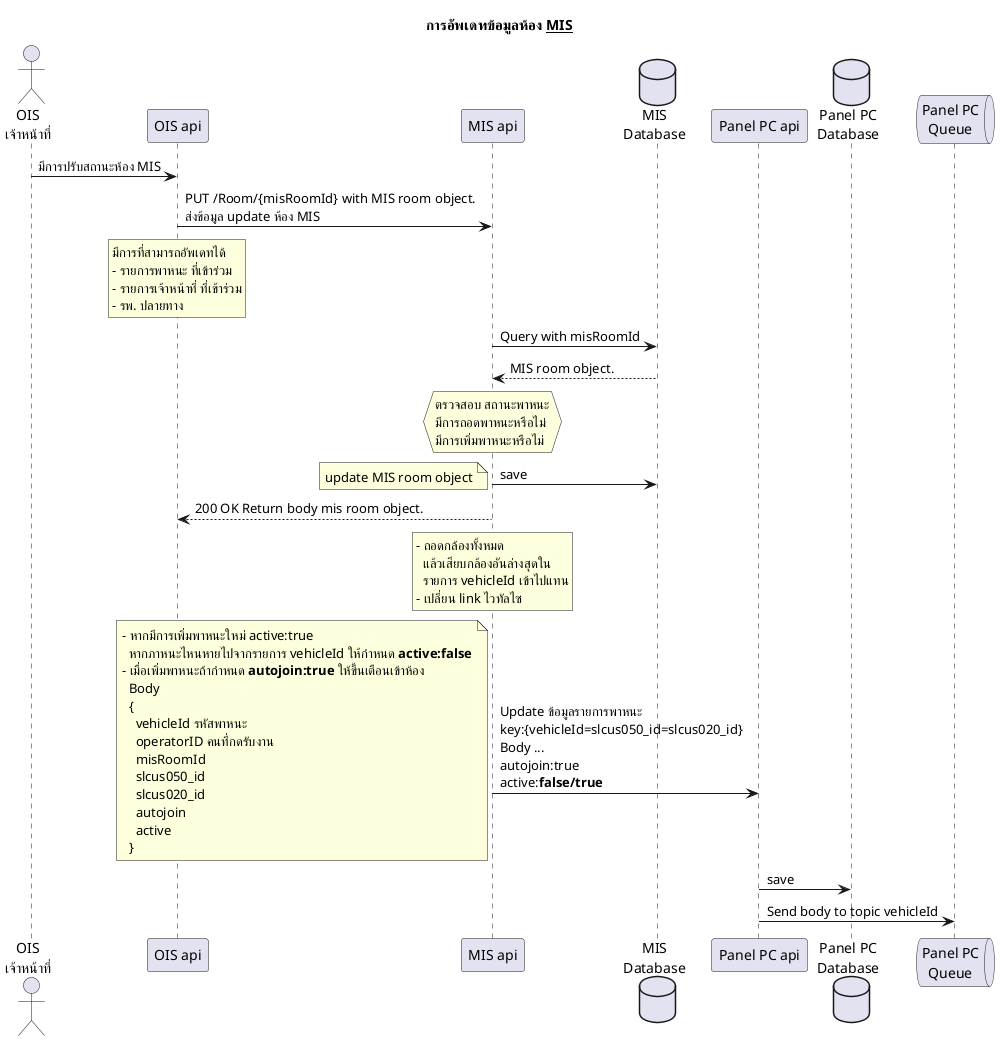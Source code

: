 @startuml
Title การอัพเดทข้อมูลห้อง __MIS__
  actor "OIS\nเจ้าหน้าที่" as OIS
  OIS -> "OIS api": มีการปรับสถานะห้อง MIS

  "OIS api"-> "MIS api": PUT /Room/{misRoomId} with MIS room object.\nส่งข้อมูล update ห้อง MIS
  rnote over "OIS api"
    มีการที่สามารถอัพเดทได้
    - รายการพาหนะ ที่เข้าร่วม
    - รายการเจ้าหน้าที่ ที่เข้าร่วม
    - รพ. ปลายทาง
  endnote
  database "MIS\nDatabase" as misdb
  "MIS api" -> misdb: Query with misRoomId
  "MIS api" <-- misdb: MIS room object.

  hnote over "MIS api"
    ตรวจสอบ สถานะพาหนะ
    มีการถอดพาหนะหรือไม่
    มีการเพิ่มพาหนะหรือไม่
  endnote

  "MIS api" -> misdb: save
  note left
    update MIS room object
  endnote

  "OIS api" <-- "MIS api": 200 OK Return body mis room object.
  rnote over "MIS api"
    - ถอดกล้องทั้งหมด
      แล้วเสียบกล้องอันล่างสุดใน
      รายการ vehicleId เข้าไปแทน
    - เปลี่ยน link ไวทัลไซ
  endnote
  "MIS api" -> "Panel PC api": \nUpdate ข้อมูลรายการพาหนะ\nkey:{vehicleId=slcus050_id=slcus020_id}\nBody ...\nautojoin:true\nactive:**false/true**

  note left
    - หากมีการเพิ่มพาหนะใหม่ active:true
      หากภาหนะไหนหายไปจากรายการ vehicleId ให้กำหนด **active:false**
    - เมื่อเพิ่มพาหนะถ้ากำหนด **autojoin:true** ให้ขึ้นเตือนเข้าห้อง
      Body
      {
        vehicleId รหัสพาหนะ
        operatorID คนที่กดรับงาน
        misRoomId
        slcus050_id
        slcus020_id
        autojoin
        active
      }
  endnote
  database "Panel PC\nDatabase" as paneldb
  "Panel PC api" -> paneldb: save

  queue "Panel PC\nQueue" as panelq
  "Panel PC api" -> panelq: Send body to topic vehicleId

@enduml
